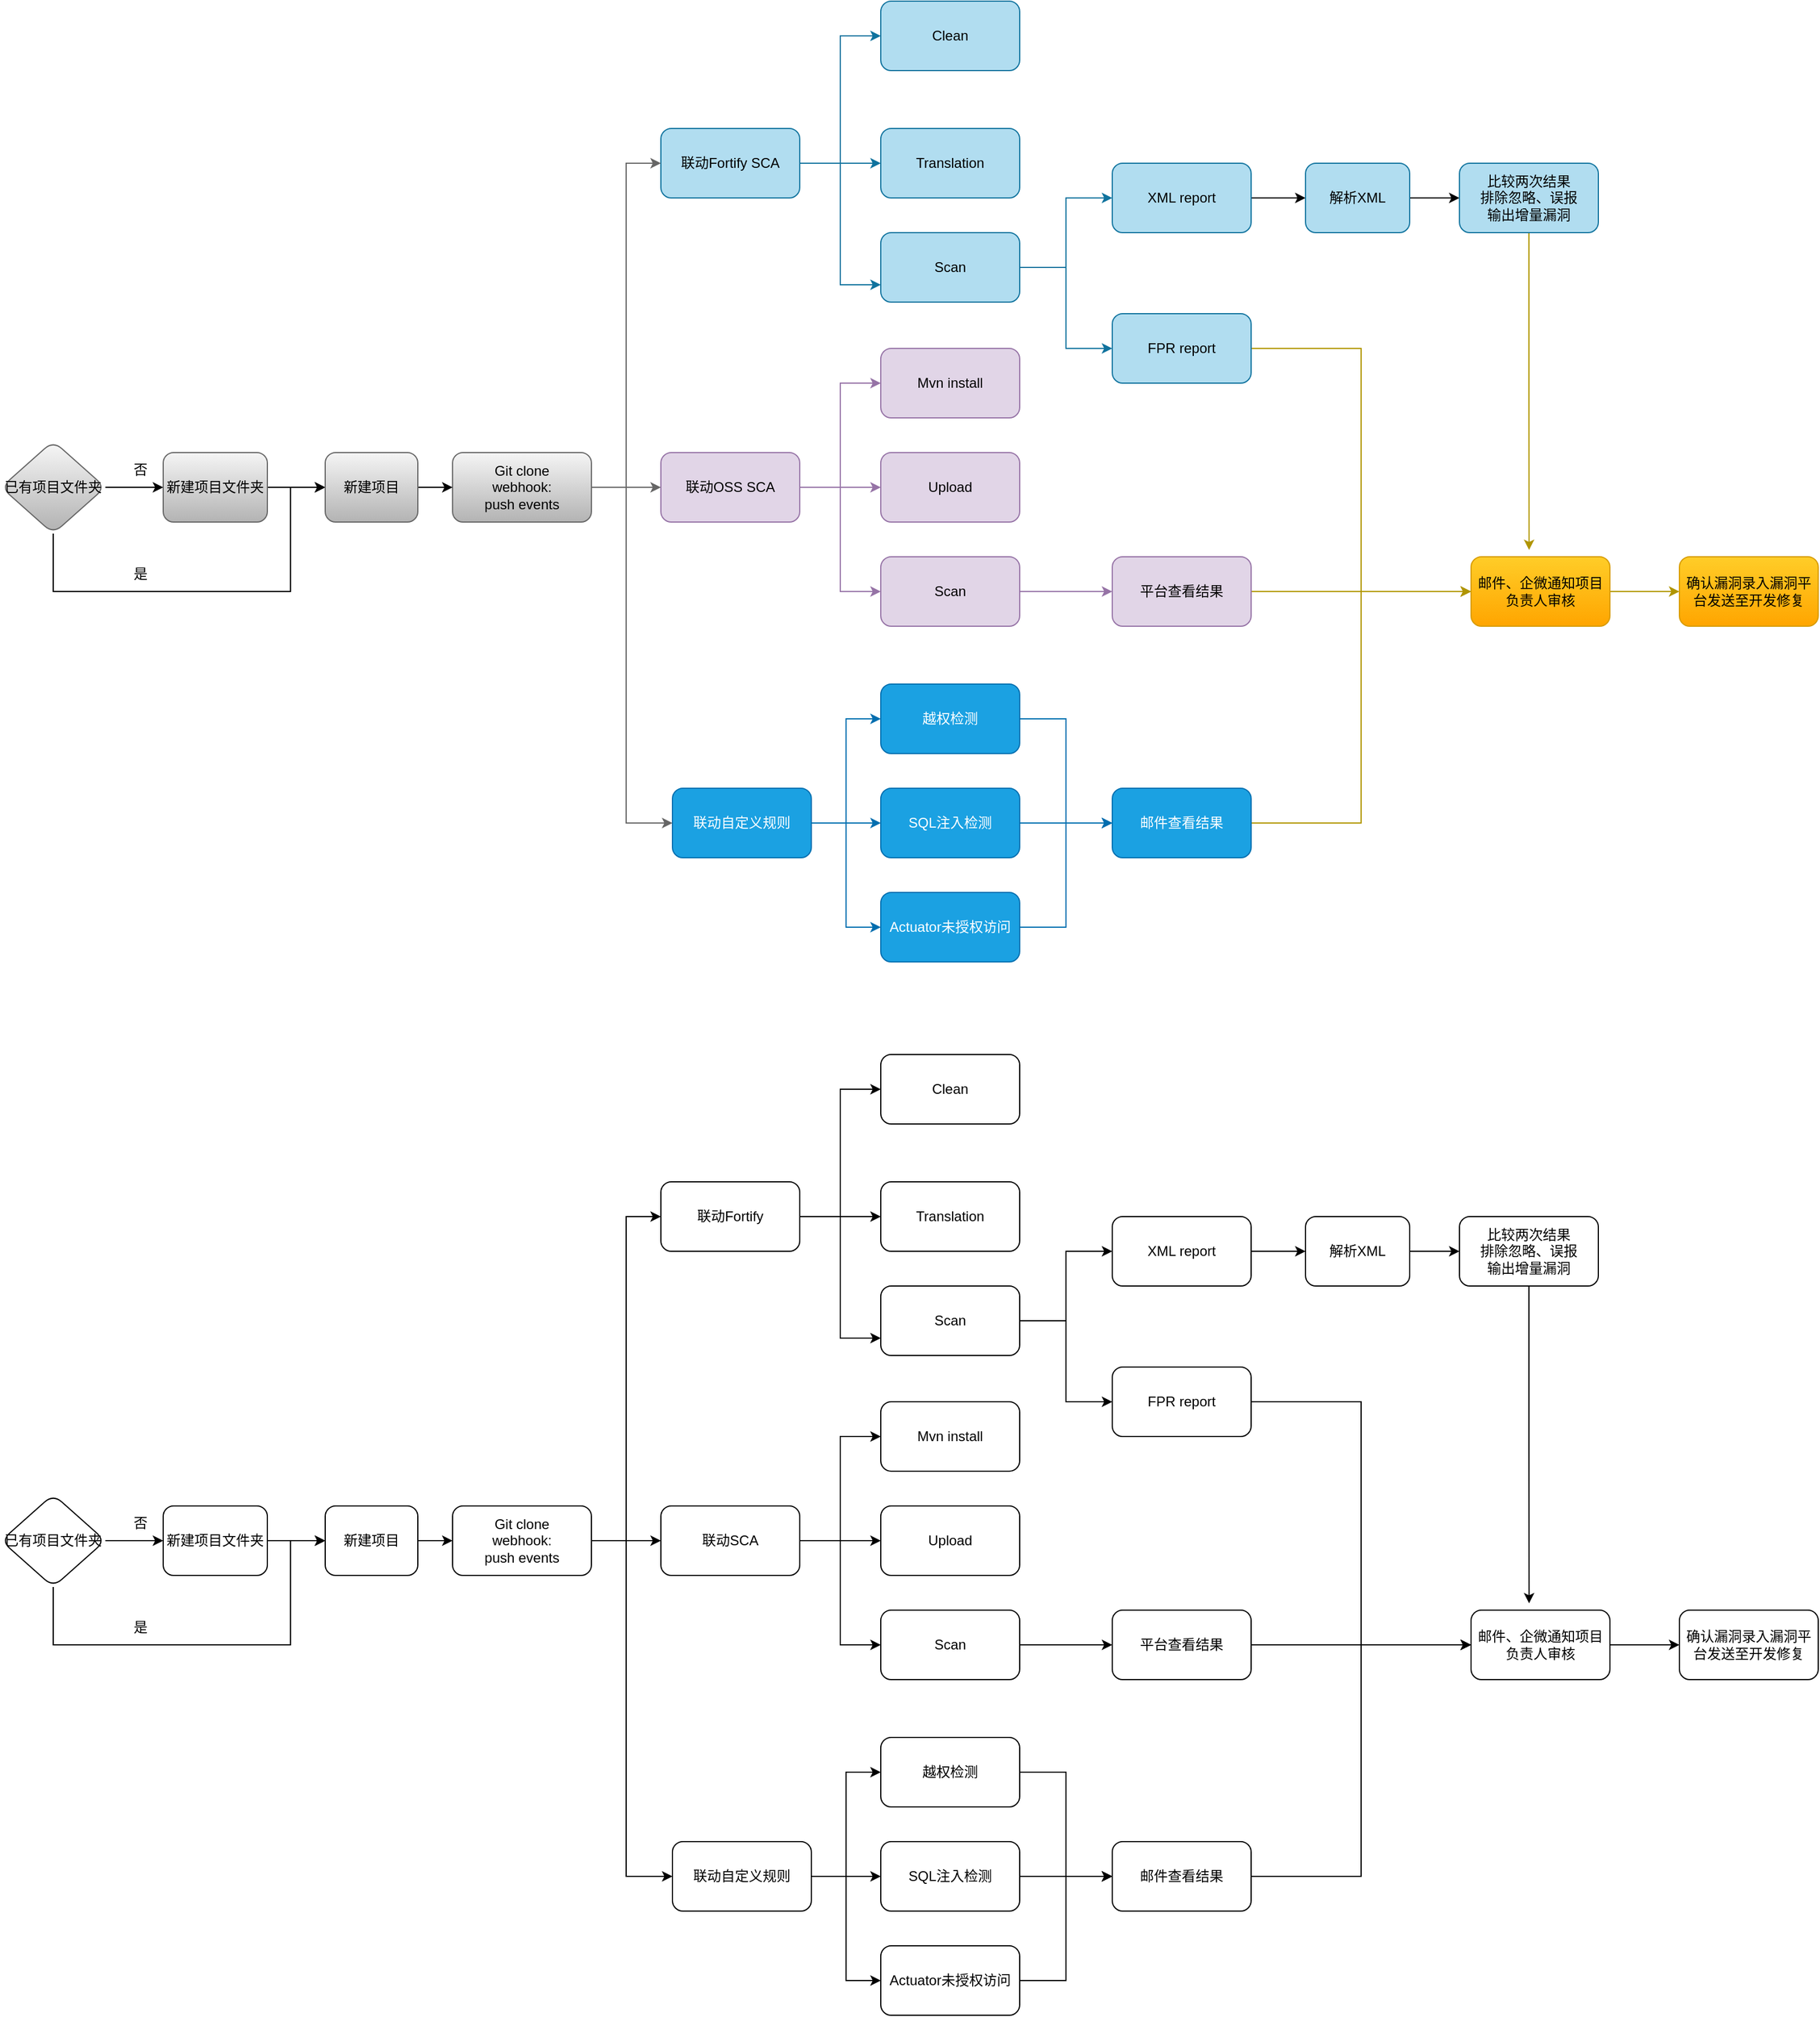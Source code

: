 <mxfile version="21.7.5" type="github">
  <diagram name="第 1 页" id="it9TJO6Uga_pfBJdDB2V">
    <mxGraphModel dx="2665" dy="2145" grid="1" gridSize="10" guides="1" tooltips="1" connect="1" arrows="1" fold="1" page="1" pageScale="1" pageWidth="827" pageHeight="1169" background="none" math="0" shadow="0">
      <root>
        <mxCell id="0" />
        <mxCell id="1" parent="0" />
        <mxCell id="ZVxdiT1ZG7eHf5slKZ1F-64" value="" style="edgeStyle=orthogonalEdgeStyle;rounded=0;orthogonalLoop=1;jettySize=auto;html=1;" parent="1" source="ZVxdiT1ZG7eHf5slKZ1F-1" target="ZVxdiT1ZG7eHf5slKZ1F-63" edge="1">
          <mxGeometry relative="1" as="geometry" />
        </mxCell>
        <mxCell id="ZVxdiT1ZG7eHf5slKZ1F-1" value="新建项目文件夹" style="rounded=1;whiteSpace=wrap;html=1;fillColor=#f5f5f5;strokeColor=#666666;gradientColor=#b3b3b3;" parent="1" vertex="1">
          <mxGeometry x="-250" y="340" width="90" height="60" as="geometry" />
        </mxCell>
        <mxCell id="ZVxdiT1ZG7eHf5slKZ1F-41" value="" style="edgeStyle=orthogonalEdgeStyle;rounded=0;orthogonalLoop=1;jettySize=auto;html=1;fillColor=#b1ddf0;strokeColor=#10739e;" parent="1" source="ZVxdiT1ZG7eHf5slKZ1F-2" target="ZVxdiT1ZG7eHf5slKZ1F-14" edge="1">
          <mxGeometry relative="1" as="geometry" />
        </mxCell>
        <mxCell id="ZVxdiT1ZG7eHf5slKZ1F-42" style="edgeStyle=orthogonalEdgeStyle;rounded=0;orthogonalLoop=1;jettySize=auto;html=1;entryX=0;entryY=0.5;entryDx=0;entryDy=0;fillColor=#b1ddf0;strokeColor=#10739e;" parent="1" source="ZVxdiT1ZG7eHf5slKZ1F-2" target="ZVxdiT1ZG7eHf5slKZ1F-13" edge="1">
          <mxGeometry relative="1" as="geometry" />
        </mxCell>
        <mxCell id="ZVxdiT1ZG7eHf5slKZ1F-43" style="edgeStyle=orthogonalEdgeStyle;rounded=0;orthogonalLoop=1;jettySize=auto;html=1;entryX=0;entryY=0.75;entryDx=0;entryDy=0;fillColor=#b1ddf0;strokeColor=#10739e;" parent="1" source="ZVxdiT1ZG7eHf5slKZ1F-2" target="ZVxdiT1ZG7eHf5slKZ1F-15" edge="1">
          <mxGeometry relative="1" as="geometry" />
        </mxCell>
        <mxCell id="ZVxdiT1ZG7eHf5slKZ1F-2" value="联动Fortify SCA" style="whiteSpace=wrap;html=1;rounded=1;fillColor=#b1ddf0;strokeColor=#10739e;" parent="1" vertex="1">
          <mxGeometry x="180" y="60" width="120" height="60" as="geometry" />
        </mxCell>
        <mxCell id="ZVxdiT1ZG7eHf5slKZ1F-38" value="" style="edgeStyle=orthogonalEdgeStyle;rounded=0;orthogonalLoop=1;jettySize=auto;html=1;fillColor=#e1d5e7;strokeColor=#9673a6;" parent="1" source="ZVxdiT1ZG7eHf5slKZ1F-4" target="ZVxdiT1ZG7eHf5slKZ1F-17" edge="1">
          <mxGeometry relative="1" as="geometry" />
        </mxCell>
        <mxCell id="ZVxdiT1ZG7eHf5slKZ1F-44" style="edgeStyle=orthogonalEdgeStyle;rounded=0;orthogonalLoop=1;jettySize=auto;html=1;entryX=0;entryY=0.5;entryDx=0;entryDy=0;fillColor=#e1d5e7;strokeColor=#9673a6;" parent="1" source="ZVxdiT1ZG7eHf5slKZ1F-4" target="ZVxdiT1ZG7eHf5slKZ1F-18" edge="1">
          <mxGeometry relative="1" as="geometry" />
        </mxCell>
        <mxCell id="ZVxdiT1ZG7eHf5slKZ1F-45" style="edgeStyle=orthogonalEdgeStyle;rounded=0;orthogonalLoop=1;jettySize=auto;html=1;entryX=0;entryY=0.5;entryDx=0;entryDy=0;fillColor=#e1d5e7;strokeColor=#9673a6;" parent="1" source="ZVxdiT1ZG7eHf5slKZ1F-4" target="ZVxdiT1ZG7eHf5slKZ1F-25" edge="1">
          <mxGeometry relative="1" as="geometry" />
        </mxCell>
        <mxCell id="ZVxdiT1ZG7eHf5slKZ1F-4" value="联动OSS SCA" style="whiteSpace=wrap;html=1;rounded=1;fillColor=#e1d5e7;strokeColor=#9673a6;" parent="1" vertex="1">
          <mxGeometry x="180" y="340" width="120" height="60" as="geometry" />
        </mxCell>
        <mxCell id="ZVxdiT1ZG7eHf5slKZ1F-47" value="" style="edgeStyle=orthogonalEdgeStyle;rounded=0;orthogonalLoop=1;jettySize=auto;html=1;fillColor=#1ba1e2;strokeColor=#006EAF;" parent="1" source="ZVxdiT1ZG7eHf5slKZ1F-8" target="ZVxdiT1ZG7eHf5slKZ1F-29" edge="1">
          <mxGeometry relative="1" as="geometry" />
        </mxCell>
        <mxCell id="ZVxdiT1ZG7eHf5slKZ1F-49" style="edgeStyle=orthogonalEdgeStyle;rounded=0;orthogonalLoop=1;jettySize=auto;html=1;entryX=0;entryY=0.5;entryDx=0;entryDy=0;fillColor=#1ba1e2;strokeColor=#006EAF;" parent="1" source="ZVxdiT1ZG7eHf5slKZ1F-8" target="ZVxdiT1ZG7eHf5slKZ1F-28" edge="1">
          <mxGeometry relative="1" as="geometry" />
        </mxCell>
        <mxCell id="ZVxdiT1ZG7eHf5slKZ1F-50" style="edgeStyle=orthogonalEdgeStyle;rounded=0;orthogonalLoop=1;jettySize=auto;html=1;entryX=0;entryY=0.5;entryDx=0;entryDy=0;fillColor=#1ba1e2;strokeColor=#006EAF;" parent="1" source="ZVxdiT1ZG7eHf5slKZ1F-8" target="ZVxdiT1ZG7eHf5slKZ1F-30" edge="1">
          <mxGeometry relative="1" as="geometry" />
        </mxCell>
        <mxCell id="ZVxdiT1ZG7eHf5slKZ1F-8" value="联动自定义规则" style="whiteSpace=wrap;html=1;rounded=1;fillColor=#1ba1e2;strokeColor=#006EAF;fontColor=#ffffff;" parent="1" vertex="1">
          <mxGeometry x="190" y="630" width="120" height="60" as="geometry" />
        </mxCell>
        <mxCell id="ZVxdiT1ZG7eHf5slKZ1F-12" value="" style="edgeStyle=orthogonalEdgeStyle;rounded=0;orthogonalLoop=1;jettySize=auto;html=1;fillColor=#e3c800;strokeColor=#B09500;" parent="1" source="ZVxdiT1ZG7eHf5slKZ1F-10" target="ZVxdiT1ZG7eHf5slKZ1F-11" edge="1">
          <mxGeometry relative="1" as="geometry" />
        </mxCell>
        <mxCell id="ZVxdiT1ZG7eHf5slKZ1F-10" value="邮件、企微通知项目负责人审核" style="rounded=1;whiteSpace=wrap;html=1;fillColor=#ffcd28;strokeColor=#d79b00;gradientColor=#ffa500;" parent="1" vertex="1">
          <mxGeometry x="880" y="430" width="120" height="60" as="geometry" />
        </mxCell>
        <mxCell id="ZVxdiT1ZG7eHf5slKZ1F-11" value="确认漏洞录入漏洞平台发送至开发修复" style="whiteSpace=wrap;html=1;rounded=1;fillColor=#ffcd28;strokeColor=#d79b00;gradientColor=#ffa500;" parent="1" vertex="1">
          <mxGeometry x="1060" y="430" width="120" height="60" as="geometry" />
        </mxCell>
        <mxCell id="ZVxdiT1ZG7eHf5slKZ1F-13" value="Clean" style="rounded=1;whiteSpace=wrap;html=1;fillColor=#b1ddf0;strokeColor=#10739e;" parent="1" vertex="1">
          <mxGeometry x="370" y="-50" width="120" height="60" as="geometry" />
        </mxCell>
        <mxCell id="ZVxdiT1ZG7eHf5slKZ1F-14" value="Translation" style="rounded=1;whiteSpace=wrap;html=1;fillColor=#b1ddf0;strokeColor=#10739e;" parent="1" vertex="1">
          <mxGeometry x="370" y="60" width="120" height="60" as="geometry" />
        </mxCell>
        <mxCell id="ZVxdiT1ZG7eHf5slKZ1F-21" value="" style="edgeStyle=orthogonalEdgeStyle;rounded=0;orthogonalLoop=1;jettySize=auto;html=1;fillColor=#b1ddf0;strokeColor=#10739e;" parent="1" source="ZVxdiT1ZG7eHf5slKZ1F-15" target="ZVxdiT1ZG7eHf5slKZ1F-19" edge="1">
          <mxGeometry relative="1" as="geometry">
            <Array as="points">
              <mxPoint x="530" y="180" />
              <mxPoint x="530" y="250" />
            </Array>
          </mxGeometry>
        </mxCell>
        <mxCell id="ZVxdiT1ZG7eHf5slKZ1F-23" style="edgeStyle=orthogonalEdgeStyle;rounded=0;orthogonalLoop=1;jettySize=auto;html=1;entryX=0;entryY=0.5;entryDx=0;entryDy=0;fillColor=#b1ddf0;strokeColor=#10739e;" parent="1" source="ZVxdiT1ZG7eHf5slKZ1F-15" target="ZVxdiT1ZG7eHf5slKZ1F-22" edge="1">
          <mxGeometry relative="1" as="geometry" />
        </mxCell>
        <mxCell id="ZVxdiT1ZG7eHf5slKZ1F-15" value="Scan" style="rounded=1;whiteSpace=wrap;html=1;fillColor=#b1ddf0;strokeColor=#10739e;" parent="1" vertex="1">
          <mxGeometry x="370" y="150" width="120" height="60" as="geometry" />
        </mxCell>
        <mxCell id="ZVxdiT1ZG7eHf5slKZ1F-17" value="Upload" style="rounded=1;whiteSpace=wrap;html=1;fillColor=#e1d5e7;strokeColor=#9673a6;" parent="1" vertex="1">
          <mxGeometry x="370" y="340" width="120" height="60" as="geometry" />
        </mxCell>
        <mxCell id="ZVxdiT1ZG7eHf5slKZ1F-18" value="Mvn install" style="rounded=1;whiteSpace=wrap;html=1;fillColor=#e1d5e7;strokeColor=#9673a6;" parent="1" vertex="1">
          <mxGeometry x="370" y="250" width="120" height="60" as="geometry" />
        </mxCell>
        <mxCell id="ZVxdiT1ZG7eHf5slKZ1F-54" style="edgeStyle=orthogonalEdgeStyle;rounded=0;orthogonalLoop=1;jettySize=auto;html=1;entryX=0;entryY=0.5;entryDx=0;entryDy=0;fillColor=#e3c800;strokeColor=#B09500;" parent="1" source="ZVxdiT1ZG7eHf5slKZ1F-19" target="ZVxdiT1ZG7eHf5slKZ1F-10" edge="1">
          <mxGeometry relative="1" as="geometry" />
        </mxCell>
        <mxCell id="ZVxdiT1ZG7eHf5slKZ1F-19" value="FPR report" style="rounded=1;whiteSpace=wrap;html=1;fillColor=#b1ddf0;strokeColor=#10739e;" parent="1" vertex="1">
          <mxGeometry x="570" y="220" width="120" height="60" as="geometry" />
        </mxCell>
        <mxCell id="ZVxdiT1ZG7eHf5slKZ1F-71" value="" style="edgeStyle=orthogonalEdgeStyle;rounded=0;orthogonalLoop=1;jettySize=auto;html=1;" parent="1" source="ZVxdiT1ZG7eHf5slKZ1F-22" target="ZVxdiT1ZG7eHf5slKZ1F-69" edge="1">
          <mxGeometry relative="1" as="geometry" />
        </mxCell>
        <mxCell id="ZVxdiT1ZG7eHf5slKZ1F-22" value="XML report" style="rounded=1;whiteSpace=wrap;html=1;fillColor=#b1ddf0;strokeColor=#10739e;" parent="1" vertex="1">
          <mxGeometry x="570" y="90" width="120" height="60" as="geometry" />
        </mxCell>
        <mxCell id="ZVxdiT1ZG7eHf5slKZ1F-37" value="" style="edgeStyle=orthogonalEdgeStyle;rounded=0;orthogonalLoop=1;jettySize=auto;html=1;fillColor=#f5f5f5;gradientColor=#b3b3b3;strokeColor=#666666;" parent="1" source="ZVxdiT1ZG7eHf5slKZ1F-24" target="ZVxdiT1ZG7eHf5slKZ1F-4" edge="1">
          <mxGeometry relative="1" as="geometry" />
        </mxCell>
        <mxCell id="ZVxdiT1ZG7eHf5slKZ1F-39" style="edgeStyle=orthogonalEdgeStyle;rounded=0;orthogonalLoop=1;jettySize=auto;html=1;entryX=0;entryY=0.5;entryDx=0;entryDy=0;fillColor=#f5f5f5;gradientColor=#b3b3b3;strokeColor=#666666;" parent="1" source="ZVxdiT1ZG7eHf5slKZ1F-24" target="ZVxdiT1ZG7eHf5slKZ1F-2" edge="1">
          <mxGeometry relative="1" as="geometry" />
        </mxCell>
        <mxCell id="ZVxdiT1ZG7eHf5slKZ1F-48" style="edgeStyle=orthogonalEdgeStyle;rounded=0;orthogonalLoop=1;jettySize=auto;html=1;entryX=0;entryY=0.5;entryDx=0;entryDy=0;fillColor=#f5f5f5;gradientColor=#b3b3b3;strokeColor=#666666;" parent="1" source="ZVxdiT1ZG7eHf5slKZ1F-24" target="ZVxdiT1ZG7eHf5slKZ1F-8" edge="1">
          <mxGeometry relative="1" as="geometry">
            <Array as="points">
              <mxPoint x="150" y="370" />
              <mxPoint x="150" y="660" />
            </Array>
          </mxGeometry>
        </mxCell>
        <mxCell id="ZVxdiT1ZG7eHf5slKZ1F-24" value="Git clone&lt;br&gt;webhook:&lt;br&gt;push events" style="rounded=1;whiteSpace=wrap;html=1;fillColor=#f5f5f5;gradientColor=#b3b3b3;strokeColor=#666666;" parent="1" vertex="1">
          <mxGeometry y="340" width="120" height="60" as="geometry" />
        </mxCell>
        <mxCell id="ZVxdiT1ZG7eHf5slKZ1F-27" value="" style="edgeStyle=orthogonalEdgeStyle;rounded=0;orthogonalLoop=1;jettySize=auto;html=1;fillColor=#e1d5e7;strokeColor=#9673a6;" parent="1" source="ZVxdiT1ZG7eHf5slKZ1F-25" target="ZVxdiT1ZG7eHf5slKZ1F-26" edge="1">
          <mxGeometry relative="1" as="geometry" />
        </mxCell>
        <mxCell id="ZVxdiT1ZG7eHf5slKZ1F-25" value="Scan" style="rounded=1;whiteSpace=wrap;html=1;fillColor=#e1d5e7;strokeColor=#9673a6;" parent="1" vertex="1">
          <mxGeometry x="370" y="430" width="120" height="60" as="geometry" />
        </mxCell>
        <mxCell id="ZVxdiT1ZG7eHf5slKZ1F-52" style="edgeStyle=orthogonalEdgeStyle;rounded=0;orthogonalLoop=1;jettySize=auto;html=1;entryX=0;entryY=0.5;entryDx=0;entryDy=0;fillColor=#e3c800;strokeColor=#B09500;" parent="1" source="ZVxdiT1ZG7eHf5slKZ1F-26" target="ZVxdiT1ZG7eHf5slKZ1F-10" edge="1">
          <mxGeometry relative="1" as="geometry">
            <mxPoint x="810" y="460" as="targetPoint" />
          </mxGeometry>
        </mxCell>
        <mxCell id="ZVxdiT1ZG7eHf5slKZ1F-26" value="平台查看结果" style="whiteSpace=wrap;html=1;rounded=1;fillColor=#e1d5e7;strokeColor=#9673a6;" parent="1" vertex="1">
          <mxGeometry x="570" y="430" width="120" height="60" as="geometry" />
        </mxCell>
        <mxCell id="ZVxdiT1ZG7eHf5slKZ1F-35" style="edgeStyle=orthogonalEdgeStyle;rounded=0;orthogonalLoop=1;jettySize=auto;html=1;entryX=0;entryY=0.5;entryDx=0;entryDy=0;fillColor=#1ba1e2;strokeColor=#006EAF;" parent="1" source="ZVxdiT1ZG7eHf5slKZ1F-28" target="ZVxdiT1ZG7eHf5slKZ1F-31" edge="1">
          <mxGeometry relative="1" as="geometry" />
        </mxCell>
        <mxCell id="ZVxdiT1ZG7eHf5slKZ1F-28" value="越权检测" style="rounded=1;whiteSpace=wrap;html=1;fillColor=#1ba1e2;strokeColor=#006EAF;fontColor=#ffffff;" parent="1" vertex="1">
          <mxGeometry x="370" y="540" width="120" height="60" as="geometry" />
        </mxCell>
        <mxCell id="ZVxdiT1ZG7eHf5slKZ1F-33" value="" style="edgeStyle=orthogonalEdgeStyle;rounded=0;orthogonalLoop=1;jettySize=auto;html=1;fillColor=#1ba1e2;strokeColor=#006EAF;" parent="1" source="ZVxdiT1ZG7eHf5slKZ1F-29" target="ZVxdiT1ZG7eHf5slKZ1F-31" edge="1">
          <mxGeometry relative="1" as="geometry" />
        </mxCell>
        <mxCell id="ZVxdiT1ZG7eHf5slKZ1F-29" value="SQL注入检测" style="rounded=1;whiteSpace=wrap;html=1;fillColor=#1ba1e2;fontColor=#ffffff;strokeColor=#006EAF;" parent="1" vertex="1">
          <mxGeometry x="370" y="630" width="120" height="60" as="geometry" />
        </mxCell>
        <mxCell id="ZVxdiT1ZG7eHf5slKZ1F-34" style="edgeStyle=orthogonalEdgeStyle;rounded=0;orthogonalLoop=1;jettySize=auto;html=1;entryX=0;entryY=0.5;entryDx=0;entryDy=0;fillColor=#1ba1e2;strokeColor=#006EAF;" parent="1" source="ZVxdiT1ZG7eHf5slKZ1F-30" target="ZVxdiT1ZG7eHf5slKZ1F-31" edge="1">
          <mxGeometry relative="1" as="geometry" />
        </mxCell>
        <mxCell id="ZVxdiT1ZG7eHf5slKZ1F-30" value="Actuator未授权访问" style="rounded=1;whiteSpace=wrap;html=1;fillColor=#1ba1e2;fontColor=#ffffff;strokeColor=#006EAF;" parent="1" vertex="1">
          <mxGeometry x="370" y="720" width="120" height="60" as="geometry" />
        </mxCell>
        <mxCell id="ZVxdiT1ZG7eHf5slKZ1F-51" style="edgeStyle=orthogonalEdgeStyle;rounded=0;orthogonalLoop=1;jettySize=auto;html=1;entryX=0;entryY=0.5;entryDx=0;entryDy=0;fillColor=#e3c800;strokeColor=#B09500;" parent="1" source="ZVxdiT1ZG7eHf5slKZ1F-31" target="ZVxdiT1ZG7eHf5slKZ1F-10" edge="1">
          <mxGeometry relative="1" as="geometry" />
        </mxCell>
        <mxCell id="ZVxdiT1ZG7eHf5slKZ1F-31" value="邮件查看结果" style="whiteSpace=wrap;html=1;rounded=1;fillColor=#1ba1e2;fontColor=#ffffff;strokeColor=#006EAF;" parent="1" vertex="1">
          <mxGeometry x="570" y="630" width="120" height="60" as="geometry" />
        </mxCell>
        <mxCell id="ZVxdiT1ZG7eHf5slKZ1F-59" value="" style="edgeStyle=orthogonalEdgeStyle;rounded=0;orthogonalLoop=1;jettySize=auto;html=1;" parent="1" source="ZVxdiT1ZG7eHf5slKZ1F-57" target="ZVxdiT1ZG7eHf5slKZ1F-1" edge="1">
          <mxGeometry relative="1" as="geometry" />
        </mxCell>
        <mxCell id="ZVxdiT1ZG7eHf5slKZ1F-68" style="edgeStyle=orthogonalEdgeStyle;rounded=0;orthogonalLoop=1;jettySize=auto;html=1;entryX=0;entryY=0.5;entryDx=0;entryDy=0;" parent="1" source="ZVxdiT1ZG7eHf5slKZ1F-57" target="ZVxdiT1ZG7eHf5slKZ1F-63" edge="1">
          <mxGeometry relative="1" as="geometry">
            <mxPoint x="-110" y="420" as="targetPoint" />
            <Array as="points">
              <mxPoint x="-345" y="460" />
              <mxPoint x="-140" y="460" />
              <mxPoint x="-140" y="370" />
            </Array>
          </mxGeometry>
        </mxCell>
        <mxCell id="ZVxdiT1ZG7eHf5slKZ1F-57" value="已有项目文件夹" style="rhombus;whiteSpace=wrap;html=1;rounded=1;fillColor=#f5f5f5;strokeColor=#666666;gradientColor=#b3b3b3;" parent="1" vertex="1">
          <mxGeometry x="-390" y="330" width="90" height="80" as="geometry" />
        </mxCell>
        <mxCell id="ZVxdiT1ZG7eHf5slKZ1F-61" value="否" style="text;html=1;align=center;verticalAlign=middle;resizable=0;points=[];autosize=1;strokeColor=none;fillColor=none;" parent="1" vertex="1">
          <mxGeometry x="-290" y="340" width="40" height="30" as="geometry" />
        </mxCell>
        <mxCell id="ZVxdiT1ZG7eHf5slKZ1F-65" value="" style="edgeStyle=orthogonalEdgeStyle;rounded=0;orthogonalLoop=1;jettySize=auto;html=1;" parent="1" source="ZVxdiT1ZG7eHf5slKZ1F-63" target="ZVxdiT1ZG7eHf5slKZ1F-24" edge="1">
          <mxGeometry relative="1" as="geometry" />
        </mxCell>
        <mxCell id="ZVxdiT1ZG7eHf5slKZ1F-63" value="新建项目" style="whiteSpace=wrap;html=1;rounded=1;fillColor=#f5f5f5;gradientColor=#b3b3b3;strokeColor=#666666;" parent="1" vertex="1">
          <mxGeometry x="-110" y="340" width="80" height="60" as="geometry" />
        </mxCell>
        <mxCell id="ZVxdiT1ZG7eHf5slKZ1F-67" value="是" style="text;html=1;align=center;verticalAlign=middle;resizable=0;points=[];autosize=1;strokeColor=none;fillColor=none;" parent="1" vertex="1">
          <mxGeometry x="-290" y="430" width="40" height="30" as="geometry" />
        </mxCell>
        <mxCell id="ZVxdiT1ZG7eHf5slKZ1F-72" value="" style="edgeStyle=orthogonalEdgeStyle;rounded=0;orthogonalLoop=1;jettySize=auto;html=1;" parent="1" source="ZVxdiT1ZG7eHf5slKZ1F-69" target="ZVxdiT1ZG7eHf5slKZ1F-70" edge="1">
          <mxGeometry relative="1" as="geometry" />
        </mxCell>
        <mxCell id="ZVxdiT1ZG7eHf5slKZ1F-69" value="解析XML" style="rounded=1;whiteSpace=wrap;html=1;fillColor=#b1ddf0;strokeColor=#10739e;" parent="1" vertex="1">
          <mxGeometry x="737" y="90" width="90" height="60" as="geometry" />
        </mxCell>
        <mxCell id="ZVxdiT1ZG7eHf5slKZ1F-73" style="edgeStyle=orthogonalEdgeStyle;rounded=0;orthogonalLoop=1;jettySize=auto;html=1;entryX=0.418;entryY=-0.097;entryDx=0;entryDy=0;entryPerimeter=0;fillColor=#e3c800;strokeColor=#B09500;" parent="1" source="ZVxdiT1ZG7eHf5slKZ1F-70" target="ZVxdiT1ZG7eHf5slKZ1F-10" edge="1">
          <mxGeometry relative="1" as="geometry" />
        </mxCell>
        <mxCell id="ZVxdiT1ZG7eHf5slKZ1F-70" value="比较两次结果&lt;br&gt;排除忽略、误报&lt;br&gt;输出增量漏洞" style="rounded=1;whiteSpace=wrap;html=1;fillColor=#b1ddf0;strokeColor=#10739e;" parent="1" vertex="1">
          <mxGeometry x="870" y="90" width="120" height="60" as="geometry" />
        </mxCell>
        <mxCell id="ZVxdiT1ZG7eHf5slKZ1F-129" value="" style="edgeStyle=orthogonalEdgeStyle;rounded=0;orthogonalLoop=1;jettySize=auto;html=1;" parent="1" source="ZVxdiT1ZG7eHf5slKZ1F-130" target="ZVxdiT1ZG7eHf5slKZ1F-178" edge="1">
          <mxGeometry relative="1" as="geometry" />
        </mxCell>
        <mxCell id="ZVxdiT1ZG7eHf5slKZ1F-130" value="新建项目文件夹" style="rounded=1;whiteSpace=wrap;html=1;" parent="1" vertex="1">
          <mxGeometry x="-250" y="1250" width="90" height="60" as="geometry" />
        </mxCell>
        <mxCell id="ZVxdiT1ZG7eHf5slKZ1F-131" value="" style="edgeStyle=orthogonalEdgeStyle;rounded=0;orthogonalLoop=1;jettySize=auto;html=1;" parent="1" source="ZVxdiT1ZG7eHf5slKZ1F-134" target="ZVxdiT1ZG7eHf5slKZ1F-147" edge="1">
          <mxGeometry relative="1" as="geometry" />
        </mxCell>
        <mxCell id="ZVxdiT1ZG7eHf5slKZ1F-132" style="edgeStyle=orthogonalEdgeStyle;rounded=0;orthogonalLoop=1;jettySize=auto;html=1;entryX=0;entryY=0.5;entryDx=0;entryDy=0;" parent="1" source="ZVxdiT1ZG7eHf5slKZ1F-134" target="ZVxdiT1ZG7eHf5slKZ1F-146" edge="1">
          <mxGeometry relative="1" as="geometry" />
        </mxCell>
        <mxCell id="ZVxdiT1ZG7eHf5slKZ1F-133" style="edgeStyle=orthogonalEdgeStyle;rounded=0;orthogonalLoop=1;jettySize=auto;html=1;entryX=0;entryY=0.75;entryDx=0;entryDy=0;" parent="1" source="ZVxdiT1ZG7eHf5slKZ1F-134" target="ZVxdiT1ZG7eHf5slKZ1F-150" edge="1">
          <mxGeometry relative="1" as="geometry" />
        </mxCell>
        <mxCell id="ZVxdiT1ZG7eHf5slKZ1F-134" value="联动Fortify" style="whiteSpace=wrap;html=1;rounded=1;" parent="1" vertex="1">
          <mxGeometry x="180" y="970" width="120" height="60" as="geometry" />
        </mxCell>
        <mxCell id="ZVxdiT1ZG7eHf5slKZ1F-135" value="" style="edgeStyle=orthogonalEdgeStyle;rounded=0;orthogonalLoop=1;jettySize=auto;html=1;" parent="1" source="ZVxdiT1ZG7eHf5slKZ1F-138" target="ZVxdiT1ZG7eHf5slKZ1F-151" edge="1">
          <mxGeometry relative="1" as="geometry" />
        </mxCell>
        <mxCell id="ZVxdiT1ZG7eHf5slKZ1F-136" style="edgeStyle=orthogonalEdgeStyle;rounded=0;orthogonalLoop=1;jettySize=auto;html=1;entryX=0;entryY=0.5;entryDx=0;entryDy=0;" parent="1" source="ZVxdiT1ZG7eHf5slKZ1F-138" target="ZVxdiT1ZG7eHf5slKZ1F-152" edge="1">
          <mxGeometry relative="1" as="geometry" />
        </mxCell>
        <mxCell id="ZVxdiT1ZG7eHf5slKZ1F-137" style="edgeStyle=orthogonalEdgeStyle;rounded=0;orthogonalLoop=1;jettySize=auto;html=1;entryX=0;entryY=0.5;entryDx=0;entryDy=0;" parent="1" source="ZVxdiT1ZG7eHf5slKZ1F-138" target="ZVxdiT1ZG7eHf5slKZ1F-162" edge="1">
          <mxGeometry relative="1" as="geometry" />
        </mxCell>
        <mxCell id="ZVxdiT1ZG7eHf5slKZ1F-138" value="联动SCA" style="whiteSpace=wrap;html=1;rounded=1;" parent="1" vertex="1">
          <mxGeometry x="180" y="1250" width="120" height="60" as="geometry" />
        </mxCell>
        <mxCell id="ZVxdiT1ZG7eHf5slKZ1F-139" value="" style="edgeStyle=orthogonalEdgeStyle;rounded=0;orthogonalLoop=1;jettySize=auto;html=1;" parent="1" source="ZVxdiT1ZG7eHf5slKZ1F-142" target="ZVxdiT1ZG7eHf5slKZ1F-168" edge="1">
          <mxGeometry relative="1" as="geometry" />
        </mxCell>
        <mxCell id="ZVxdiT1ZG7eHf5slKZ1F-140" style="edgeStyle=orthogonalEdgeStyle;rounded=0;orthogonalLoop=1;jettySize=auto;html=1;entryX=0;entryY=0.5;entryDx=0;entryDy=0;" parent="1" source="ZVxdiT1ZG7eHf5slKZ1F-142" target="ZVxdiT1ZG7eHf5slKZ1F-166" edge="1">
          <mxGeometry relative="1" as="geometry" />
        </mxCell>
        <mxCell id="ZVxdiT1ZG7eHf5slKZ1F-141" style="edgeStyle=orthogonalEdgeStyle;rounded=0;orthogonalLoop=1;jettySize=auto;html=1;entryX=0;entryY=0.5;entryDx=0;entryDy=0;" parent="1" source="ZVxdiT1ZG7eHf5slKZ1F-142" target="ZVxdiT1ZG7eHf5slKZ1F-170" edge="1">
          <mxGeometry relative="1" as="geometry" />
        </mxCell>
        <mxCell id="ZVxdiT1ZG7eHf5slKZ1F-142" value="联动自定义规则" style="whiteSpace=wrap;html=1;rounded=1;" parent="1" vertex="1">
          <mxGeometry x="190" y="1540" width="120" height="60" as="geometry" />
        </mxCell>
        <mxCell id="ZVxdiT1ZG7eHf5slKZ1F-143" value="" style="edgeStyle=orthogonalEdgeStyle;rounded=0;orthogonalLoop=1;jettySize=auto;html=1;" parent="1" source="ZVxdiT1ZG7eHf5slKZ1F-144" target="ZVxdiT1ZG7eHf5slKZ1F-145" edge="1">
          <mxGeometry relative="1" as="geometry" />
        </mxCell>
        <mxCell id="ZVxdiT1ZG7eHf5slKZ1F-144" value="邮件、企微通知项目负责人审核" style="rounded=1;whiteSpace=wrap;html=1;" parent="1" vertex="1">
          <mxGeometry x="880" y="1340" width="120" height="60" as="geometry" />
        </mxCell>
        <mxCell id="ZVxdiT1ZG7eHf5slKZ1F-145" value="确认漏洞录入漏洞平台发送至开发修复" style="whiteSpace=wrap;html=1;rounded=1;" parent="1" vertex="1">
          <mxGeometry x="1060" y="1340" width="120" height="60" as="geometry" />
        </mxCell>
        <mxCell id="ZVxdiT1ZG7eHf5slKZ1F-146" value="Clean" style="rounded=1;whiteSpace=wrap;html=1;" parent="1" vertex="1">
          <mxGeometry x="370" y="860" width="120" height="60" as="geometry" />
        </mxCell>
        <mxCell id="ZVxdiT1ZG7eHf5slKZ1F-147" value="Translation" style="rounded=1;whiteSpace=wrap;html=1;" parent="1" vertex="1">
          <mxGeometry x="370" y="970" width="120" height="60" as="geometry" />
        </mxCell>
        <mxCell id="ZVxdiT1ZG7eHf5slKZ1F-148" value="" style="edgeStyle=orthogonalEdgeStyle;rounded=0;orthogonalLoop=1;jettySize=auto;html=1;" parent="1" source="ZVxdiT1ZG7eHf5slKZ1F-150" target="ZVxdiT1ZG7eHf5slKZ1F-154" edge="1">
          <mxGeometry relative="1" as="geometry">
            <Array as="points">
              <mxPoint x="530" y="1090" />
              <mxPoint x="530" y="1160" />
            </Array>
          </mxGeometry>
        </mxCell>
        <mxCell id="ZVxdiT1ZG7eHf5slKZ1F-149" style="edgeStyle=orthogonalEdgeStyle;rounded=0;orthogonalLoop=1;jettySize=auto;html=1;entryX=0;entryY=0.5;entryDx=0;entryDy=0;" parent="1" source="ZVxdiT1ZG7eHf5slKZ1F-150" target="ZVxdiT1ZG7eHf5slKZ1F-156" edge="1">
          <mxGeometry relative="1" as="geometry" />
        </mxCell>
        <mxCell id="ZVxdiT1ZG7eHf5slKZ1F-150" value="Scan" style="rounded=1;whiteSpace=wrap;html=1;" parent="1" vertex="1">
          <mxGeometry x="370" y="1060" width="120" height="60" as="geometry" />
        </mxCell>
        <mxCell id="ZVxdiT1ZG7eHf5slKZ1F-151" value="Upload" style="rounded=1;whiteSpace=wrap;html=1;" parent="1" vertex="1">
          <mxGeometry x="370" y="1250" width="120" height="60" as="geometry" />
        </mxCell>
        <mxCell id="ZVxdiT1ZG7eHf5slKZ1F-152" value="Mvn install" style="rounded=1;whiteSpace=wrap;html=1;" parent="1" vertex="1">
          <mxGeometry x="370" y="1160" width="120" height="60" as="geometry" />
        </mxCell>
        <mxCell id="ZVxdiT1ZG7eHf5slKZ1F-153" style="edgeStyle=orthogonalEdgeStyle;rounded=0;orthogonalLoop=1;jettySize=auto;html=1;entryX=0;entryY=0.5;entryDx=0;entryDy=0;" parent="1" source="ZVxdiT1ZG7eHf5slKZ1F-154" target="ZVxdiT1ZG7eHf5slKZ1F-144" edge="1">
          <mxGeometry relative="1" as="geometry" />
        </mxCell>
        <mxCell id="ZVxdiT1ZG7eHf5slKZ1F-154" value="FPR report" style="rounded=1;whiteSpace=wrap;html=1;" parent="1" vertex="1">
          <mxGeometry x="570" y="1130" width="120" height="60" as="geometry" />
        </mxCell>
        <mxCell id="ZVxdiT1ZG7eHf5slKZ1F-155" value="" style="edgeStyle=orthogonalEdgeStyle;rounded=0;orthogonalLoop=1;jettySize=auto;html=1;" parent="1" source="ZVxdiT1ZG7eHf5slKZ1F-156" target="ZVxdiT1ZG7eHf5slKZ1F-181" edge="1">
          <mxGeometry relative="1" as="geometry" />
        </mxCell>
        <mxCell id="ZVxdiT1ZG7eHf5slKZ1F-156" value="XML report" style="rounded=1;whiteSpace=wrap;html=1;" parent="1" vertex="1">
          <mxGeometry x="570" y="1000" width="120" height="60" as="geometry" />
        </mxCell>
        <mxCell id="ZVxdiT1ZG7eHf5slKZ1F-157" value="" style="edgeStyle=orthogonalEdgeStyle;rounded=0;orthogonalLoop=1;jettySize=auto;html=1;" parent="1" source="ZVxdiT1ZG7eHf5slKZ1F-160" target="ZVxdiT1ZG7eHf5slKZ1F-138" edge="1">
          <mxGeometry relative="1" as="geometry" />
        </mxCell>
        <mxCell id="ZVxdiT1ZG7eHf5slKZ1F-158" style="edgeStyle=orthogonalEdgeStyle;rounded=0;orthogonalLoop=1;jettySize=auto;html=1;entryX=0;entryY=0.5;entryDx=0;entryDy=0;" parent="1" source="ZVxdiT1ZG7eHf5slKZ1F-160" target="ZVxdiT1ZG7eHf5slKZ1F-134" edge="1">
          <mxGeometry relative="1" as="geometry" />
        </mxCell>
        <mxCell id="ZVxdiT1ZG7eHf5slKZ1F-159" style="edgeStyle=orthogonalEdgeStyle;rounded=0;orthogonalLoop=1;jettySize=auto;html=1;entryX=0;entryY=0.5;entryDx=0;entryDy=0;" parent="1" source="ZVxdiT1ZG7eHf5slKZ1F-160" target="ZVxdiT1ZG7eHf5slKZ1F-142" edge="1">
          <mxGeometry relative="1" as="geometry">
            <Array as="points">
              <mxPoint x="150" y="1280" />
              <mxPoint x="150" y="1570" />
            </Array>
          </mxGeometry>
        </mxCell>
        <mxCell id="ZVxdiT1ZG7eHf5slKZ1F-160" value="Git clone&lt;br&gt;webhook:&lt;br&gt;push events" style="rounded=1;whiteSpace=wrap;html=1;" parent="1" vertex="1">
          <mxGeometry y="1250" width="120" height="60" as="geometry" />
        </mxCell>
        <mxCell id="ZVxdiT1ZG7eHf5slKZ1F-161" value="" style="edgeStyle=orthogonalEdgeStyle;rounded=0;orthogonalLoop=1;jettySize=auto;html=1;" parent="1" source="ZVxdiT1ZG7eHf5slKZ1F-162" target="ZVxdiT1ZG7eHf5slKZ1F-164" edge="1">
          <mxGeometry relative="1" as="geometry" />
        </mxCell>
        <mxCell id="ZVxdiT1ZG7eHf5slKZ1F-162" value="Scan" style="rounded=1;whiteSpace=wrap;html=1;" parent="1" vertex="1">
          <mxGeometry x="370" y="1340" width="120" height="60" as="geometry" />
        </mxCell>
        <mxCell id="ZVxdiT1ZG7eHf5slKZ1F-163" style="edgeStyle=orthogonalEdgeStyle;rounded=0;orthogonalLoop=1;jettySize=auto;html=1;entryX=0;entryY=0.5;entryDx=0;entryDy=0;" parent="1" source="ZVxdiT1ZG7eHf5slKZ1F-164" target="ZVxdiT1ZG7eHf5slKZ1F-144" edge="1">
          <mxGeometry relative="1" as="geometry">
            <mxPoint x="810" y="1370" as="targetPoint" />
          </mxGeometry>
        </mxCell>
        <mxCell id="ZVxdiT1ZG7eHf5slKZ1F-164" value="平台查看结果" style="whiteSpace=wrap;html=1;rounded=1;" parent="1" vertex="1">
          <mxGeometry x="570" y="1340" width="120" height="60" as="geometry" />
        </mxCell>
        <mxCell id="ZVxdiT1ZG7eHf5slKZ1F-165" style="edgeStyle=orthogonalEdgeStyle;rounded=0;orthogonalLoop=1;jettySize=auto;html=1;entryX=0;entryY=0.5;entryDx=0;entryDy=0;" parent="1" source="ZVxdiT1ZG7eHf5slKZ1F-166" target="ZVxdiT1ZG7eHf5slKZ1F-172" edge="1">
          <mxGeometry relative="1" as="geometry" />
        </mxCell>
        <mxCell id="ZVxdiT1ZG7eHf5slKZ1F-166" value="越权检测" style="rounded=1;whiteSpace=wrap;html=1;" parent="1" vertex="1">
          <mxGeometry x="370" y="1450" width="120" height="60" as="geometry" />
        </mxCell>
        <mxCell id="ZVxdiT1ZG7eHf5slKZ1F-167" value="" style="edgeStyle=orthogonalEdgeStyle;rounded=0;orthogonalLoop=1;jettySize=auto;html=1;" parent="1" source="ZVxdiT1ZG7eHf5slKZ1F-168" target="ZVxdiT1ZG7eHf5slKZ1F-172" edge="1">
          <mxGeometry relative="1" as="geometry" />
        </mxCell>
        <mxCell id="ZVxdiT1ZG7eHf5slKZ1F-168" value="SQL注入检测" style="rounded=1;whiteSpace=wrap;html=1;" parent="1" vertex="1">
          <mxGeometry x="370" y="1540" width="120" height="60" as="geometry" />
        </mxCell>
        <mxCell id="ZVxdiT1ZG7eHf5slKZ1F-169" style="edgeStyle=orthogonalEdgeStyle;rounded=0;orthogonalLoop=1;jettySize=auto;html=1;entryX=0;entryY=0.5;entryDx=0;entryDy=0;" parent="1" source="ZVxdiT1ZG7eHf5slKZ1F-170" target="ZVxdiT1ZG7eHf5slKZ1F-172" edge="1">
          <mxGeometry relative="1" as="geometry" />
        </mxCell>
        <mxCell id="ZVxdiT1ZG7eHf5slKZ1F-170" value="Actuator未授权访问" style="rounded=1;whiteSpace=wrap;html=1;" parent="1" vertex="1">
          <mxGeometry x="370" y="1630" width="120" height="60" as="geometry" />
        </mxCell>
        <mxCell id="ZVxdiT1ZG7eHf5slKZ1F-171" style="edgeStyle=orthogonalEdgeStyle;rounded=0;orthogonalLoop=1;jettySize=auto;html=1;entryX=0;entryY=0.5;entryDx=0;entryDy=0;" parent="1" source="ZVxdiT1ZG7eHf5slKZ1F-172" target="ZVxdiT1ZG7eHf5slKZ1F-144" edge="1">
          <mxGeometry relative="1" as="geometry" />
        </mxCell>
        <mxCell id="ZVxdiT1ZG7eHf5slKZ1F-172" value="邮件查看结果" style="whiteSpace=wrap;html=1;rounded=1;" parent="1" vertex="1">
          <mxGeometry x="570" y="1540" width="120" height="60" as="geometry" />
        </mxCell>
        <mxCell id="ZVxdiT1ZG7eHf5slKZ1F-173" value="" style="edgeStyle=orthogonalEdgeStyle;rounded=0;orthogonalLoop=1;jettySize=auto;html=1;" parent="1" source="ZVxdiT1ZG7eHf5slKZ1F-175" target="ZVxdiT1ZG7eHf5slKZ1F-130" edge="1">
          <mxGeometry relative="1" as="geometry" />
        </mxCell>
        <mxCell id="ZVxdiT1ZG7eHf5slKZ1F-174" style="edgeStyle=orthogonalEdgeStyle;rounded=0;orthogonalLoop=1;jettySize=auto;html=1;entryX=0;entryY=0.5;entryDx=0;entryDy=0;" parent="1" source="ZVxdiT1ZG7eHf5slKZ1F-175" target="ZVxdiT1ZG7eHf5slKZ1F-178" edge="1">
          <mxGeometry relative="1" as="geometry">
            <mxPoint x="-110" y="1330" as="targetPoint" />
            <Array as="points">
              <mxPoint x="-345" y="1370" />
              <mxPoint x="-140" y="1370" />
              <mxPoint x="-140" y="1280" />
            </Array>
          </mxGeometry>
        </mxCell>
        <mxCell id="ZVxdiT1ZG7eHf5slKZ1F-175" value="已有项目文件夹" style="rhombus;whiteSpace=wrap;html=1;rounded=1;" parent="1" vertex="1">
          <mxGeometry x="-390" y="1240" width="90" height="80" as="geometry" />
        </mxCell>
        <mxCell id="ZVxdiT1ZG7eHf5slKZ1F-176" value="否" style="text;html=1;align=center;verticalAlign=middle;resizable=0;points=[];autosize=1;strokeColor=none;fillColor=none;" parent="1" vertex="1">
          <mxGeometry x="-290" y="1250" width="40" height="30" as="geometry" />
        </mxCell>
        <mxCell id="ZVxdiT1ZG7eHf5slKZ1F-177" value="" style="edgeStyle=orthogonalEdgeStyle;rounded=0;orthogonalLoop=1;jettySize=auto;html=1;" parent="1" source="ZVxdiT1ZG7eHf5slKZ1F-178" target="ZVxdiT1ZG7eHf5slKZ1F-160" edge="1">
          <mxGeometry relative="1" as="geometry" />
        </mxCell>
        <mxCell id="ZVxdiT1ZG7eHf5slKZ1F-178" value="新建项目" style="whiteSpace=wrap;html=1;rounded=1;" parent="1" vertex="1">
          <mxGeometry x="-110" y="1250" width="80" height="60" as="geometry" />
        </mxCell>
        <mxCell id="ZVxdiT1ZG7eHf5slKZ1F-179" value="是" style="text;html=1;align=center;verticalAlign=middle;resizable=0;points=[];autosize=1;strokeColor=none;fillColor=none;" parent="1" vertex="1">
          <mxGeometry x="-290" y="1340" width="40" height="30" as="geometry" />
        </mxCell>
        <mxCell id="ZVxdiT1ZG7eHf5slKZ1F-180" value="" style="edgeStyle=orthogonalEdgeStyle;rounded=0;orthogonalLoop=1;jettySize=auto;html=1;" parent="1" source="ZVxdiT1ZG7eHf5slKZ1F-181" target="ZVxdiT1ZG7eHf5slKZ1F-183" edge="1">
          <mxGeometry relative="1" as="geometry" />
        </mxCell>
        <mxCell id="ZVxdiT1ZG7eHf5slKZ1F-181" value="解析XML" style="rounded=1;whiteSpace=wrap;html=1;" parent="1" vertex="1">
          <mxGeometry x="737" y="1000" width="90" height="60" as="geometry" />
        </mxCell>
        <mxCell id="ZVxdiT1ZG7eHf5slKZ1F-182" style="edgeStyle=orthogonalEdgeStyle;rounded=0;orthogonalLoop=1;jettySize=auto;html=1;entryX=0.418;entryY=-0.097;entryDx=0;entryDy=0;entryPerimeter=0;" parent="1" source="ZVxdiT1ZG7eHf5slKZ1F-183" target="ZVxdiT1ZG7eHf5slKZ1F-144" edge="1">
          <mxGeometry relative="1" as="geometry" />
        </mxCell>
        <mxCell id="ZVxdiT1ZG7eHf5slKZ1F-183" value="比较两次结果&lt;br&gt;排除忽略、误报&lt;br&gt;输出增量漏洞" style="rounded=1;whiteSpace=wrap;html=1;" parent="1" vertex="1">
          <mxGeometry x="870" y="1000" width="120" height="60" as="geometry" />
        </mxCell>
      </root>
    </mxGraphModel>
  </diagram>
</mxfile>
